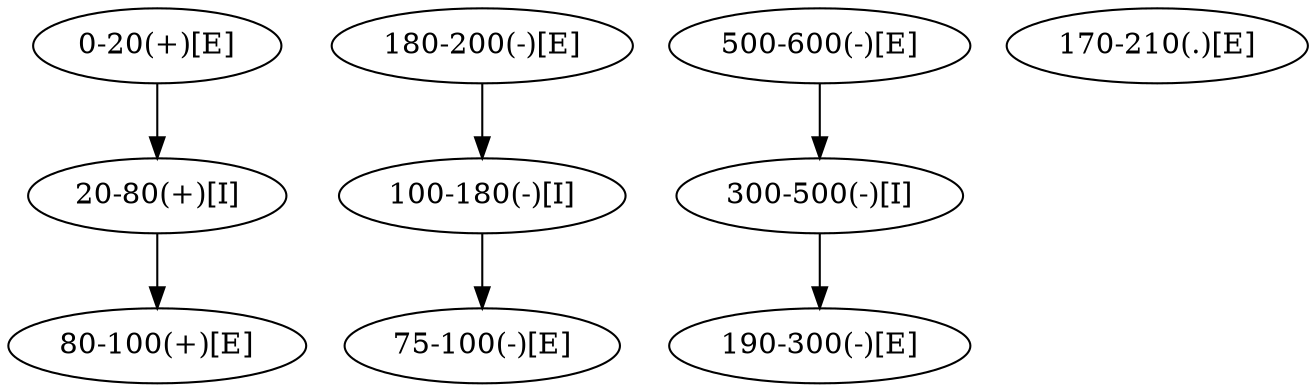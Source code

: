 strict digraph G {
"0-20(+)[E]" [ids="G1.1.1"];
"20-80(+)[I]" [ids="G1.1"];
"75-100(-)[E]" [ids="G2.1.1"];
"100-180(-)[I]" [ids="G2.1"];
"190-300(-)[E]" [ids="G4.1.1"];
"180-200(-)[E]" [ids="G2.1.2"];
"300-500(-)[I]" [ids="G4.1"];
"170-210(.)[E]" [ids="G3.1.1"];
"500-600(-)[E]" [ids="G4.1.2"];
"80-100(+)[E]" [ids="G1.1.2"];
"0-20(+)[E]" -> "20-80(+)[I]";
"20-80(+)[I]" -> "80-100(+)[E]";
"100-180(-)[I]" -> "75-100(-)[E]";
"180-200(-)[E]" -> "100-180(-)[I]";
"300-500(-)[I]" -> "190-300(-)[E]";
"500-600(-)[E]" -> "300-500(-)[I]";
}
